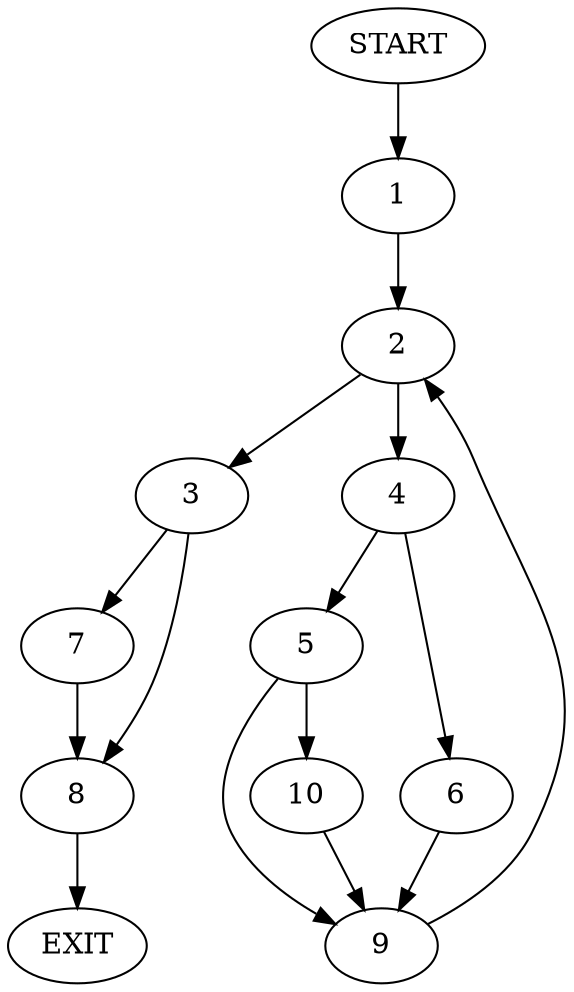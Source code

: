 digraph {
0 [label="START"]
11 [label="EXIT"]
0 -> 1
1 -> 2
2 -> 3
2 -> 4
4 -> 5
4 -> 6
3 -> 7
3 -> 8
6 -> 9
5 -> 10
5 -> 9
10 -> 9
9 -> 2
8 -> 11
7 -> 8
}
